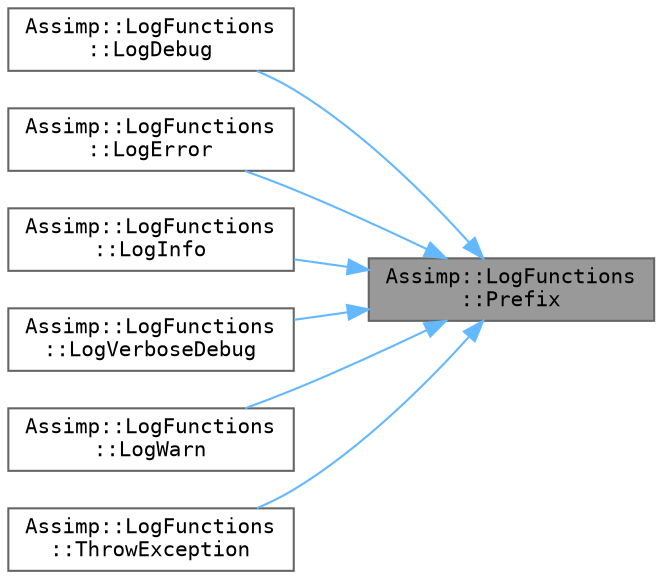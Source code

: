 digraph "Assimp::LogFunctions::Prefix"
{
 // LATEX_PDF_SIZE
  bgcolor="transparent";
  edge [fontname=Terminal,fontsize=10,labelfontname=Helvetica,labelfontsize=10];
  node [fontname=Terminal,fontsize=10,shape=box,height=0.2,width=0.4];
  rankdir="RL";
  Node1 [label="Assimp::LogFunctions\l::Prefix",height=0.2,width=0.4,color="gray40", fillcolor="grey60", style="filled", fontcolor="black",tooltip=" "];
  Node1 -> Node2 [dir="back",color="steelblue1",style="solid"];
  Node2 [label="Assimp::LogFunctions\l::LogDebug",height=0.2,width=0.4,color="grey40", fillcolor="white", style="filled",URL="$class_assimp_1_1_log_functions.html#aab00c04699f94932eb8561a0cd2382e4",tooltip=" "];
  Node1 -> Node3 [dir="back",color="steelblue1",style="solid"];
  Node3 [label="Assimp::LogFunctions\l::LogError",height=0.2,width=0.4,color="grey40", fillcolor="white", style="filled",URL="$class_assimp_1_1_log_functions.html#a4f0f372bc912ff87a7340b29e2d9dec0",tooltip=" "];
  Node1 -> Node4 [dir="back",color="steelblue1",style="solid"];
  Node4 [label="Assimp::LogFunctions\l::LogInfo",height=0.2,width=0.4,color="grey40", fillcolor="white", style="filled",URL="$class_assimp_1_1_log_functions.html#ab66b363e82aade628aff56e7a05854c4",tooltip=" "];
  Node1 -> Node5 [dir="back",color="steelblue1",style="solid"];
  Node5 [label="Assimp::LogFunctions\l::LogVerboseDebug",height=0.2,width=0.4,color="grey40", fillcolor="white", style="filled",URL="$class_assimp_1_1_log_functions.html#a952b0df256d133fb4bf6ebfa6bc3203b",tooltip=" "];
  Node1 -> Node6 [dir="back",color="steelblue1",style="solid"];
  Node6 [label="Assimp::LogFunctions\l::LogWarn",height=0.2,width=0.4,color="grey40", fillcolor="white", style="filled",URL="$class_assimp_1_1_log_functions.html#a077d37ba3a8303542248cccff3b3d332",tooltip=" "];
  Node1 -> Node7 [dir="back",color="steelblue1",style="solid"];
  Node7 [label="Assimp::LogFunctions\l::ThrowException",height=0.2,width=0.4,color="grey40", fillcolor="white", style="filled",URL="$class_assimp_1_1_log_functions.html#a152406e61f24c27bd2c20ecb4b3cf143",tooltip=" "];
}
